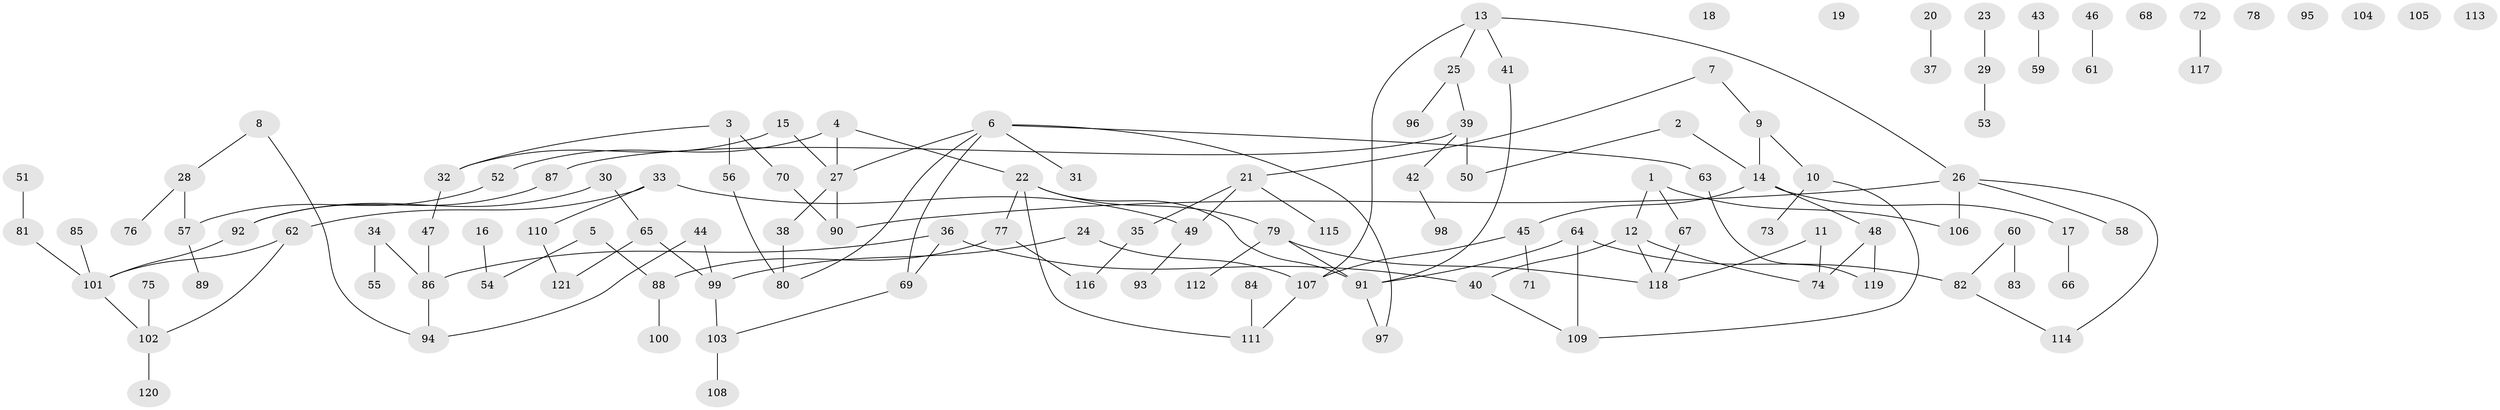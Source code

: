 // Generated by graph-tools (version 1.1) at 2025/33/03/09/25 02:33:31]
// undirected, 121 vertices, 133 edges
graph export_dot {
graph [start="1"]
  node [color=gray90,style=filled];
  1;
  2;
  3;
  4;
  5;
  6;
  7;
  8;
  9;
  10;
  11;
  12;
  13;
  14;
  15;
  16;
  17;
  18;
  19;
  20;
  21;
  22;
  23;
  24;
  25;
  26;
  27;
  28;
  29;
  30;
  31;
  32;
  33;
  34;
  35;
  36;
  37;
  38;
  39;
  40;
  41;
  42;
  43;
  44;
  45;
  46;
  47;
  48;
  49;
  50;
  51;
  52;
  53;
  54;
  55;
  56;
  57;
  58;
  59;
  60;
  61;
  62;
  63;
  64;
  65;
  66;
  67;
  68;
  69;
  70;
  71;
  72;
  73;
  74;
  75;
  76;
  77;
  78;
  79;
  80;
  81;
  82;
  83;
  84;
  85;
  86;
  87;
  88;
  89;
  90;
  91;
  92;
  93;
  94;
  95;
  96;
  97;
  98;
  99;
  100;
  101;
  102;
  103;
  104;
  105;
  106;
  107;
  108;
  109;
  110;
  111;
  112;
  113;
  114;
  115;
  116;
  117;
  118;
  119;
  120;
  121;
  1 -- 12;
  1 -- 67;
  1 -- 106;
  2 -- 14;
  2 -- 50;
  3 -- 32;
  3 -- 56;
  3 -- 70;
  4 -- 22;
  4 -- 27;
  4 -- 52;
  5 -- 54;
  5 -- 88;
  6 -- 27;
  6 -- 31;
  6 -- 63;
  6 -- 69;
  6 -- 80;
  6 -- 97;
  7 -- 9;
  7 -- 21;
  8 -- 28;
  8 -- 94;
  9 -- 10;
  9 -- 14;
  10 -- 73;
  10 -- 109;
  11 -- 74;
  11 -- 118;
  12 -- 40;
  12 -- 74;
  12 -- 118;
  13 -- 25;
  13 -- 26;
  13 -- 41;
  13 -- 107;
  14 -- 17;
  14 -- 45;
  14 -- 48;
  15 -- 27;
  15 -- 32;
  16 -- 54;
  17 -- 66;
  20 -- 37;
  21 -- 35;
  21 -- 49;
  21 -- 115;
  22 -- 77;
  22 -- 79;
  22 -- 91;
  22 -- 111;
  23 -- 29;
  24 -- 99;
  24 -- 107;
  25 -- 39;
  25 -- 96;
  26 -- 58;
  26 -- 90;
  26 -- 106;
  26 -- 114;
  27 -- 38;
  27 -- 90;
  28 -- 57;
  28 -- 76;
  29 -- 53;
  30 -- 65;
  30 -- 92;
  32 -- 47;
  33 -- 49;
  33 -- 62;
  33 -- 110;
  34 -- 55;
  34 -- 86;
  35 -- 116;
  36 -- 40;
  36 -- 69;
  36 -- 86;
  38 -- 80;
  39 -- 42;
  39 -- 50;
  39 -- 87;
  40 -- 109;
  41 -- 91;
  42 -- 98;
  43 -- 59;
  44 -- 94;
  44 -- 99;
  45 -- 71;
  45 -- 107;
  46 -- 61;
  47 -- 86;
  48 -- 74;
  48 -- 119;
  49 -- 93;
  51 -- 81;
  52 -- 57;
  56 -- 80;
  57 -- 89;
  60 -- 82;
  60 -- 83;
  62 -- 101;
  62 -- 102;
  63 -- 119;
  64 -- 82;
  64 -- 91;
  64 -- 109;
  65 -- 99;
  65 -- 121;
  67 -- 118;
  69 -- 103;
  70 -- 90;
  72 -- 117;
  75 -- 102;
  77 -- 88;
  77 -- 116;
  79 -- 91;
  79 -- 112;
  79 -- 118;
  81 -- 101;
  82 -- 114;
  84 -- 111;
  85 -- 101;
  86 -- 94;
  87 -- 92;
  88 -- 100;
  91 -- 97;
  92 -- 101;
  99 -- 103;
  101 -- 102;
  102 -- 120;
  103 -- 108;
  107 -- 111;
  110 -- 121;
}

